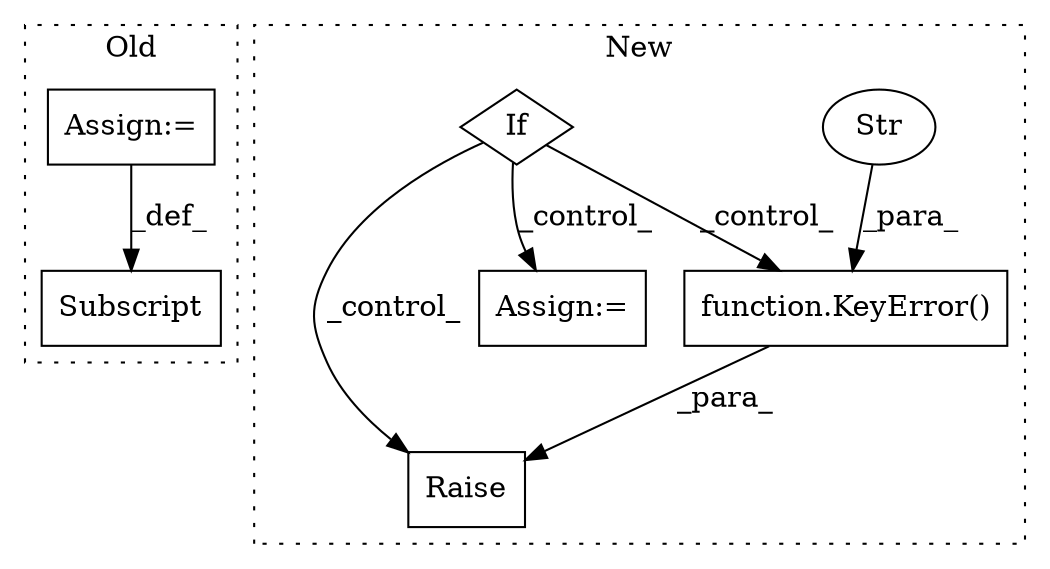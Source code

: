 digraph G {
subgraph cluster0 {
1 [label="Subscript" a="63" s="16691,0" l="38,0" shape="box"];
7 [label="Assign:=" a="68" s="16729" l="3" shape="box"];
label = "Old";
style="dotted";
}
subgraph cluster1 {
2 [label="function.KeyError()" a="75" s="17478,17547" l="9,1" shape="box"];
3 [label="Raise" a="91" s="17472" l="6" shape="box"];
4 [label="Str" a="66" s="17487" l="60" shape="ellipse"];
5 [label="If" a="96" s="17217" l="0" shape="diamond"];
6 [label="Assign:=" a="68" s="17285" l="3" shape="box"];
label = "New";
style="dotted";
}
2 -> 3 [label="_para_"];
4 -> 2 [label="_para_"];
5 -> 3 [label="_control_"];
5 -> 2 [label="_control_"];
5 -> 6 [label="_control_"];
7 -> 1 [label="_def_"];
}